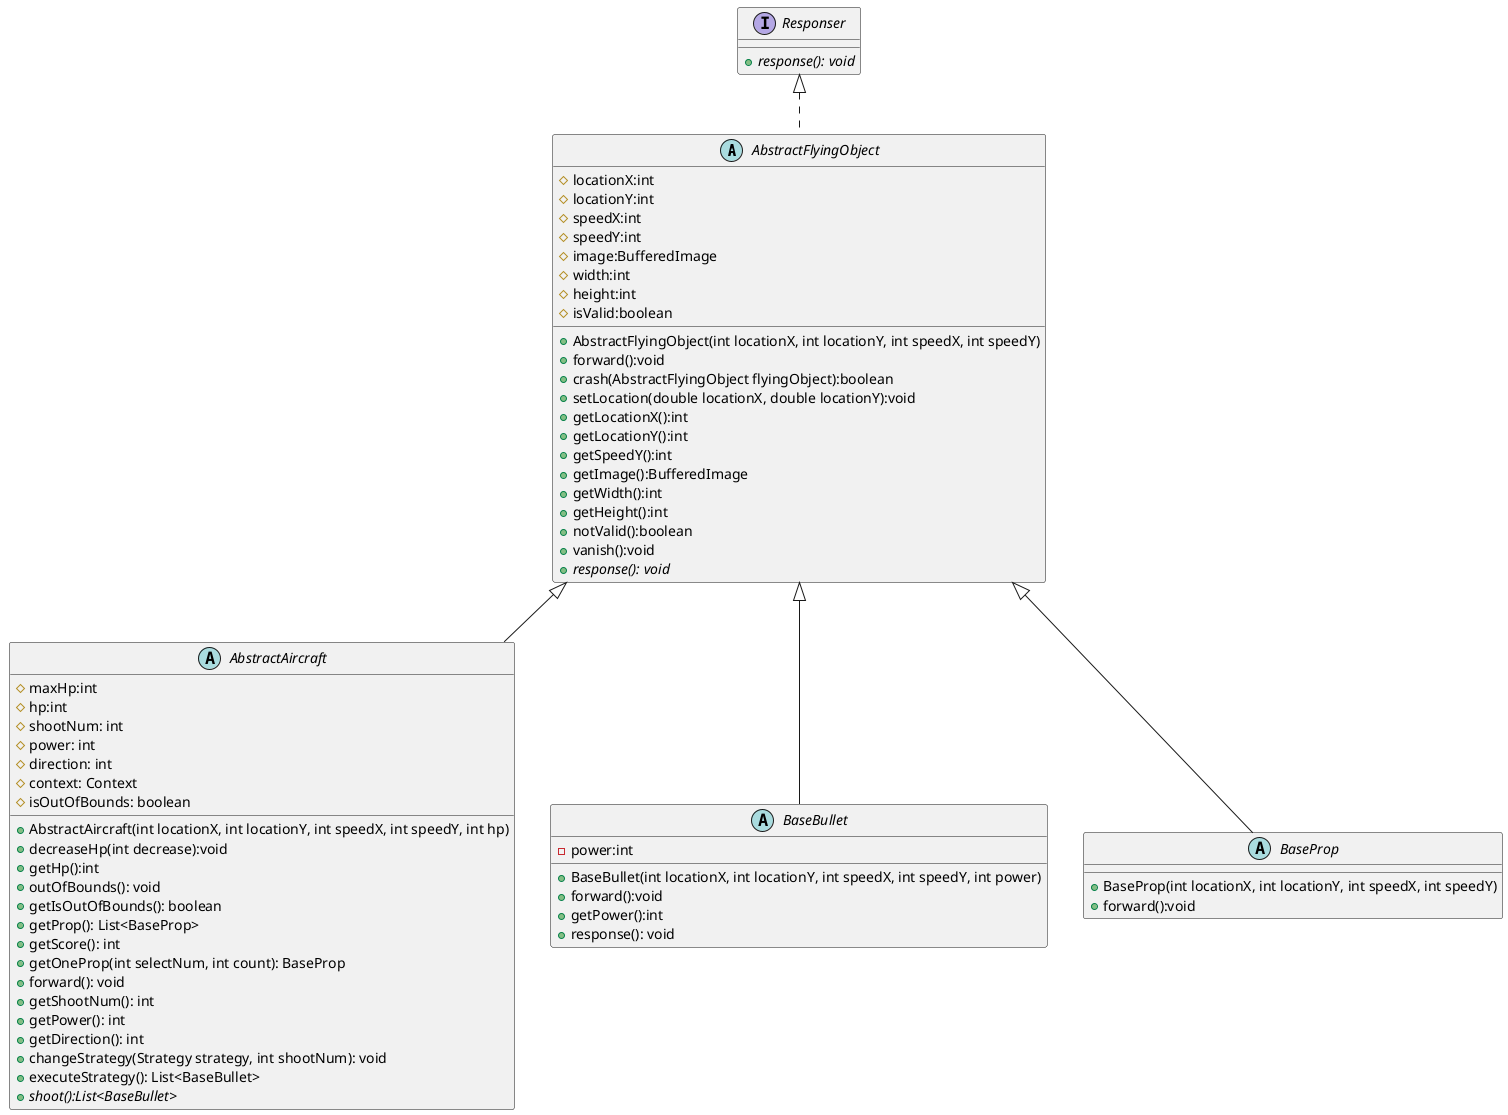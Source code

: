 @startuml
'https://plantuml.com/class-diagram

abstract class AbstractFlyingObject
{
    # locationX:int
    # locationY:int
    # speedX:int
    # speedY:int
    # image:BufferedImage
    # width:int
    # height:int
    # isValid:boolean

    + AbstractFlyingObject(int locationX, int locationY, int speedX, int speedY)
    + forward():void
    + crash(AbstractFlyingObject flyingObject):boolean
    + setLocation(double locationX, double locationY):void
    + getLocationX():int
    + getLocationY():int
    + getSpeedY():int
    + getImage():BufferedImage
    + getWidth():int
    + getHeight():int
    + notValid():boolean
    + vanish():void
    + {abstract} response(): void
}

interface Responser{
    + {abstract} response(): void
}

Responser <|.. AbstractFlyingObject

abstract class AbstractAircraft
{
	# maxHp:int
    # hp:int
    # shootNum: int
    # power: int
    # direction: int
    # context: Context
    # isOutOfBounds: boolean
    + AbstractAircraft(int locationX, int locationY, int speedX, int speedY, int hp)
    + decreaseHp(int decrease):void
    + getHp():int
    + outOfBounds(): void
    + getIsOutOfBounds(): boolean
    + getProp(): List<BaseProp>
    + getScore(): int
    + getOneProp(int selectNum, int count): BaseProp
    + forward(): void
    + getShootNum(): int
    + getPower(): int
    + getDirection(): int
    + changeStrategy(Strategy strategy, int shootNum): void
    + executeStrategy(): List<BaseBullet>
    + {abstract} shoot():List<BaseBullet>
 }

abstract class BaseBullet
{
    - power:int
    + BaseBullet(int locationX, int locationY, int speedX, int speedY, int power)
    + forward():void
	+ getPower():int
	+ response(): void
}

abstract class BaseProp {
    + BaseProp(int locationX, int locationY, int speedX, int speedY)
    + forward():void
}


AbstractFlyingObject <|-- AbstractAircraft
AbstractFlyingObject <|-- BaseBullet
AbstractFlyingObject <|-- BaseProp

@enduml